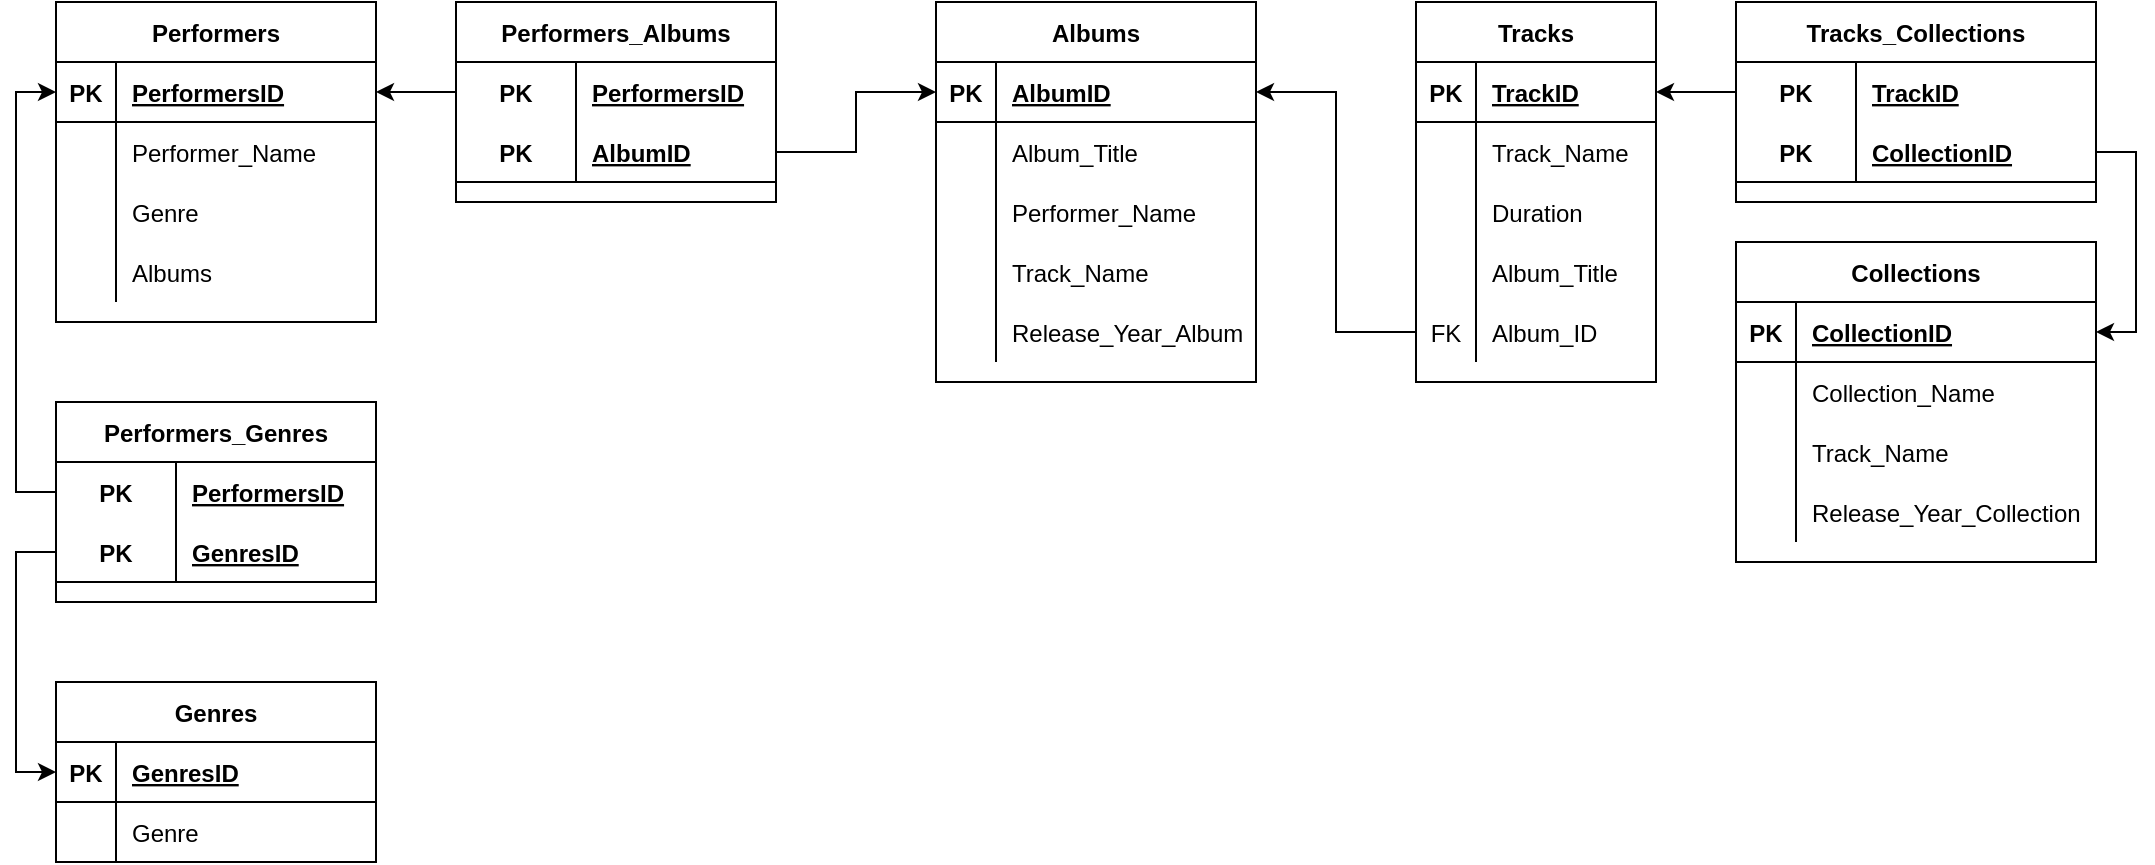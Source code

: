 <mxfile version="20.1.1" type="device"><diagram id="QDXxbj6IvLuxG4Ya90Mz" name="Page-1"><mxGraphModel dx="1422" dy="765" grid="1" gridSize="10" guides="1" tooltips="1" connect="1" arrows="1" fold="1" page="1" pageScale="1" pageWidth="1169" pageHeight="827" math="0" shadow="0"><root><mxCell id="0"/><mxCell id="1" parent="0"/><mxCell id="pbZOFZJblaHf__OXQxtu-1" value="Genres" style="shape=table;startSize=30;container=1;collapsible=1;childLayout=tableLayout;fixedRows=1;rowLines=0;fontStyle=1;align=center;resizeLast=1;" parent="1" vertex="1"><mxGeometry x="40" y="380" width="160" height="90" as="geometry"><mxRectangle x="40" y="40" width="80" height="30" as="alternateBounds"/></mxGeometry></mxCell><mxCell id="pbZOFZJblaHf__OXQxtu-2" value="" style="shape=tableRow;horizontal=0;startSize=0;swimlaneHead=0;swimlaneBody=0;fillColor=none;collapsible=0;dropTarget=0;points=[[0,0.5],[1,0.5]];portConstraint=eastwest;top=0;left=0;right=0;bottom=1;" parent="pbZOFZJblaHf__OXQxtu-1" vertex="1"><mxGeometry y="30" width="160" height="30" as="geometry"/></mxCell><mxCell id="pbZOFZJblaHf__OXQxtu-3" value="PK" style="shape=partialRectangle;connectable=0;fillColor=none;top=0;left=0;bottom=0;right=0;fontStyle=1;overflow=hidden;" parent="pbZOFZJblaHf__OXQxtu-2" vertex="1"><mxGeometry width="30" height="30" as="geometry"><mxRectangle width="30" height="30" as="alternateBounds"/></mxGeometry></mxCell><mxCell id="pbZOFZJblaHf__OXQxtu-4" value="GenresID" style="shape=partialRectangle;connectable=0;fillColor=none;top=0;left=0;bottom=0;right=0;align=left;spacingLeft=6;fontStyle=5;overflow=hidden;" parent="pbZOFZJblaHf__OXQxtu-2" vertex="1"><mxGeometry x="30" width="130" height="30" as="geometry"><mxRectangle width="130" height="30" as="alternateBounds"/></mxGeometry></mxCell><mxCell id="pbZOFZJblaHf__OXQxtu-5" value="" style="shape=tableRow;horizontal=0;startSize=0;swimlaneHead=0;swimlaneBody=0;fillColor=none;collapsible=0;dropTarget=0;points=[[0,0.5],[1,0.5]];portConstraint=eastwest;top=0;left=0;right=0;bottom=0;" parent="pbZOFZJblaHf__OXQxtu-1" vertex="1"><mxGeometry y="60" width="160" height="30" as="geometry"/></mxCell><mxCell id="pbZOFZJblaHf__OXQxtu-6" value="" style="shape=partialRectangle;connectable=0;fillColor=none;top=0;left=0;bottom=0;right=0;editable=1;overflow=hidden;" parent="pbZOFZJblaHf__OXQxtu-5" vertex="1"><mxGeometry width="30" height="30" as="geometry"><mxRectangle width="30" height="30" as="alternateBounds"/></mxGeometry></mxCell><mxCell id="pbZOFZJblaHf__OXQxtu-7" value="Genre" style="shape=partialRectangle;connectable=0;fillColor=none;top=0;left=0;bottom=0;right=0;align=left;spacingLeft=6;overflow=hidden;" parent="pbZOFZJblaHf__OXQxtu-5" vertex="1"><mxGeometry x="30" width="130" height="30" as="geometry"><mxRectangle width="130" height="30" as="alternateBounds"/></mxGeometry></mxCell><mxCell id="oKGI5vHyCHdwumPWwZM8-1" value="Performers" style="shape=table;startSize=30;container=1;collapsible=1;childLayout=tableLayout;fixedRows=1;rowLines=0;fontStyle=1;align=center;resizeLast=1;" parent="1" vertex="1"><mxGeometry x="40" y="40" width="160" height="160" as="geometry"/></mxCell><mxCell id="oKGI5vHyCHdwumPWwZM8-2" value="" style="shape=tableRow;horizontal=0;startSize=0;swimlaneHead=0;swimlaneBody=0;fillColor=none;collapsible=0;dropTarget=0;points=[[0,0.5],[1,0.5]];portConstraint=eastwest;top=0;left=0;right=0;bottom=1;" parent="oKGI5vHyCHdwumPWwZM8-1" vertex="1"><mxGeometry y="30" width="160" height="30" as="geometry"/></mxCell><mxCell id="oKGI5vHyCHdwumPWwZM8-3" value="PK" style="shape=partialRectangle;connectable=0;fillColor=none;top=0;left=0;bottom=0;right=0;fontStyle=1;overflow=hidden;" parent="oKGI5vHyCHdwumPWwZM8-2" vertex="1"><mxGeometry width="30" height="30" as="geometry"><mxRectangle width="30" height="30" as="alternateBounds"/></mxGeometry></mxCell><mxCell id="oKGI5vHyCHdwumPWwZM8-4" value="PerformersID" style="shape=partialRectangle;connectable=0;fillColor=none;top=0;left=0;bottom=0;right=0;align=left;spacingLeft=6;fontStyle=5;overflow=hidden;" parent="oKGI5vHyCHdwumPWwZM8-2" vertex="1"><mxGeometry x="30" width="130" height="30" as="geometry"><mxRectangle width="130" height="30" as="alternateBounds"/></mxGeometry></mxCell><mxCell id="oKGI5vHyCHdwumPWwZM8-5" value="" style="shape=tableRow;horizontal=0;startSize=0;swimlaneHead=0;swimlaneBody=0;fillColor=none;collapsible=0;dropTarget=0;points=[[0,0.5],[1,0.5]];portConstraint=eastwest;top=0;left=0;right=0;bottom=0;" parent="oKGI5vHyCHdwumPWwZM8-1" vertex="1"><mxGeometry y="60" width="160" height="30" as="geometry"/></mxCell><mxCell id="oKGI5vHyCHdwumPWwZM8-6" value="" style="shape=partialRectangle;connectable=0;fillColor=none;top=0;left=0;bottom=0;right=0;editable=1;overflow=hidden;" parent="oKGI5vHyCHdwumPWwZM8-5" vertex="1"><mxGeometry width="30" height="30" as="geometry"><mxRectangle width="30" height="30" as="alternateBounds"/></mxGeometry></mxCell><mxCell id="oKGI5vHyCHdwumPWwZM8-7" value="Performer_Name" style="shape=partialRectangle;connectable=0;fillColor=none;top=0;left=0;bottom=0;right=0;align=left;spacingLeft=6;overflow=hidden;" parent="oKGI5vHyCHdwumPWwZM8-5" vertex="1"><mxGeometry x="30" width="130" height="30" as="geometry"><mxRectangle width="130" height="30" as="alternateBounds"/></mxGeometry></mxCell><mxCell id="oKGI5vHyCHdwumPWwZM8-8" value="" style="shape=tableRow;horizontal=0;startSize=0;swimlaneHead=0;swimlaneBody=0;fillColor=none;collapsible=0;dropTarget=0;points=[[0,0.5],[1,0.5]];portConstraint=eastwest;top=0;left=0;right=0;bottom=0;" parent="oKGI5vHyCHdwumPWwZM8-1" vertex="1"><mxGeometry y="90" width="160" height="30" as="geometry"/></mxCell><mxCell id="oKGI5vHyCHdwumPWwZM8-9" value="" style="shape=partialRectangle;connectable=0;fillColor=none;top=0;left=0;bottom=0;right=0;editable=1;overflow=hidden;" parent="oKGI5vHyCHdwumPWwZM8-8" vertex="1"><mxGeometry width="30" height="30" as="geometry"><mxRectangle width="30" height="30" as="alternateBounds"/></mxGeometry></mxCell><mxCell id="oKGI5vHyCHdwumPWwZM8-10" value="Genre" style="shape=partialRectangle;connectable=0;fillColor=none;top=0;left=0;bottom=0;right=0;align=left;spacingLeft=6;overflow=hidden;" parent="oKGI5vHyCHdwumPWwZM8-8" vertex="1"><mxGeometry x="30" width="130" height="30" as="geometry"><mxRectangle width="130" height="30" as="alternateBounds"/></mxGeometry></mxCell><mxCell id="oKGI5vHyCHdwumPWwZM8-11" value="" style="shape=tableRow;horizontal=0;startSize=0;swimlaneHead=0;swimlaneBody=0;fillColor=none;collapsible=0;dropTarget=0;points=[[0,0.5],[1,0.5]];portConstraint=eastwest;top=0;left=0;right=0;bottom=0;" parent="oKGI5vHyCHdwumPWwZM8-1" vertex="1"><mxGeometry y="120" width="160" height="30" as="geometry"/></mxCell><mxCell id="oKGI5vHyCHdwumPWwZM8-12" value="" style="shape=partialRectangle;connectable=0;fillColor=none;top=0;left=0;bottom=0;right=0;editable=1;overflow=hidden;" parent="oKGI5vHyCHdwumPWwZM8-11" vertex="1"><mxGeometry width="30" height="30" as="geometry"><mxRectangle width="30" height="30" as="alternateBounds"/></mxGeometry></mxCell><mxCell id="oKGI5vHyCHdwumPWwZM8-13" value="Albums" style="shape=partialRectangle;connectable=0;fillColor=none;top=0;left=0;bottom=0;right=0;align=left;spacingLeft=6;overflow=hidden;" parent="oKGI5vHyCHdwumPWwZM8-11" vertex="1"><mxGeometry x="30" width="130" height="30" as="geometry"><mxRectangle width="130" height="30" as="alternateBounds"/></mxGeometry></mxCell><mxCell id="oKGI5vHyCHdwumPWwZM8-27" value="Performers_Genres" style="shape=table;startSize=30;container=1;collapsible=1;childLayout=tableLayout;fixedRows=1;rowLines=0;fontStyle=1;align=center;resizeLast=1;" parent="1" vertex="1"><mxGeometry x="40" y="240" width="160" height="100" as="geometry"/></mxCell><mxCell id="oKGI5vHyCHdwumPWwZM8-28" value="" style="shape=tableRow;horizontal=0;startSize=0;swimlaneHead=0;swimlaneBody=0;fillColor=none;collapsible=0;dropTarget=0;points=[[0,0.5],[1,0.5]];portConstraint=eastwest;top=0;left=0;right=0;bottom=0;" parent="oKGI5vHyCHdwumPWwZM8-27" vertex="1"><mxGeometry y="30" width="160" height="30" as="geometry"/></mxCell><mxCell id="oKGI5vHyCHdwumPWwZM8-29" value="PK" style="shape=partialRectangle;connectable=0;fillColor=none;top=0;left=0;bottom=0;right=0;fontStyle=1;overflow=hidden;" parent="oKGI5vHyCHdwumPWwZM8-28" vertex="1"><mxGeometry width="60" height="30" as="geometry"><mxRectangle width="60" height="30" as="alternateBounds"/></mxGeometry></mxCell><mxCell id="oKGI5vHyCHdwumPWwZM8-30" value="PerformersID" style="shape=partialRectangle;connectable=0;fillColor=none;top=0;left=0;bottom=0;right=0;align=left;spacingLeft=6;fontStyle=5;overflow=hidden;" parent="oKGI5vHyCHdwumPWwZM8-28" vertex="1"><mxGeometry x="60" width="100" height="30" as="geometry"><mxRectangle width="100" height="30" as="alternateBounds"/></mxGeometry></mxCell><mxCell id="oKGI5vHyCHdwumPWwZM8-31" value="" style="shape=tableRow;horizontal=0;startSize=0;swimlaneHead=0;swimlaneBody=0;fillColor=none;collapsible=0;dropTarget=0;points=[[0,0.5],[1,0.5]];portConstraint=eastwest;top=0;left=0;right=0;bottom=1;" parent="oKGI5vHyCHdwumPWwZM8-27" vertex="1"><mxGeometry y="60" width="160" height="30" as="geometry"/></mxCell><mxCell id="oKGI5vHyCHdwumPWwZM8-32" value="PK" style="shape=partialRectangle;connectable=0;fillColor=none;top=0;left=0;bottom=0;right=0;fontStyle=1;overflow=hidden;" parent="oKGI5vHyCHdwumPWwZM8-31" vertex="1"><mxGeometry width="60" height="30" as="geometry"><mxRectangle width="60" height="30" as="alternateBounds"/></mxGeometry></mxCell><mxCell id="oKGI5vHyCHdwumPWwZM8-33" value="GenresID" style="shape=partialRectangle;connectable=0;fillColor=none;top=0;left=0;bottom=0;right=0;align=left;spacingLeft=6;fontStyle=5;overflow=hidden;" parent="oKGI5vHyCHdwumPWwZM8-31" vertex="1"><mxGeometry x="60" width="100" height="30" as="geometry"><mxRectangle width="100" height="30" as="alternateBounds"/></mxGeometry></mxCell><mxCell id="oKGI5vHyCHdwumPWwZM8-95" value="Albums" style="shape=table;startSize=30;container=1;collapsible=1;childLayout=tableLayout;fixedRows=1;rowLines=0;fontStyle=1;align=center;resizeLast=1;" parent="1" vertex="1"><mxGeometry x="480" y="40" width="160" height="190" as="geometry"/></mxCell><mxCell id="oKGI5vHyCHdwumPWwZM8-96" value="" style="shape=tableRow;horizontal=0;startSize=0;swimlaneHead=0;swimlaneBody=0;fillColor=none;collapsible=0;dropTarget=0;points=[[0,0.5],[1,0.5]];portConstraint=eastwest;top=0;left=0;right=0;bottom=1;" parent="oKGI5vHyCHdwumPWwZM8-95" vertex="1"><mxGeometry y="30" width="160" height="30" as="geometry"/></mxCell><mxCell id="oKGI5vHyCHdwumPWwZM8-97" value="PK" style="shape=partialRectangle;connectable=0;fillColor=none;top=0;left=0;bottom=0;right=0;fontStyle=1;overflow=hidden;" parent="oKGI5vHyCHdwumPWwZM8-96" vertex="1"><mxGeometry width="30" height="30" as="geometry"><mxRectangle width="30" height="30" as="alternateBounds"/></mxGeometry></mxCell><mxCell id="oKGI5vHyCHdwumPWwZM8-98" value="AlbumID" style="shape=partialRectangle;connectable=0;fillColor=none;top=0;left=0;bottom=0;right=0;align=left;spacingLeft=6;fontStyle=5;overflow=hidden;" parent="oKGI5vHyCHdwumPWwZM8-96" vertex="1"><mxGeometry x="30" width="130" height="30" as="geometry"><mxRectangle width="130" height="30" as="alternateBounds"/></mxGeometry></mxCell><mxCell id="oKGI5vHyCHdwumPWwZM8-99" value="" style="shape=tableRow;horizontal=0;startSize=0;swimlaneHead=0;swimlaneBody=0;fillColor=none;collapsible=0;dropTarget=0;points=[[0,0.5],[1,0.5]];portConstraint=eastwest;top=0;left=0;right=0;bottom=0;" parent="oKGI5vHyCHdwumPWwZM8-95" vertex="1"><mxGeometry y="60" width="160" height="30" as="geometry"/></mxCell><mxCell id="oKGI5vHyCHdwumPWwZM8-100" value="" style="shape=partialRectangle;connectable=0;fillColor=none;top=0;left=0;bottom=0;right=0;editable=1;overflow=hidden;" parent="oKGI5vHyCHdwumPWwZM8-99" vertex="1"><mxGeometry width="30" height="30" as="geometry"><mxRectangle width="30" height="30" as="alternateBounds"/></mxGeometry></mxCell><mxCell id="oKGI5vHyCHdwumPWwZM8-101" value="Album_Title" style="shape=partialRectangle;connectable=0;fillColor=none;top=0;left=0;bottom=0;right=0;align=left;spacingLeft=6;overflow=hidden;" parent="oKGI5vHyCHdwumPWwZM8-99" vertex="1"><mxGeometry x="30" width="130" height="30" as="geometry"><mxRectangle width="130" height="30" as="alternateBounds"/></mxGeometry></mxCell><mxCell id="oKGI5vHyCHdwumPWwZM8-102" value="" style="shape=tableRow;horizontal=0;startSize=0;swimlaneHead=0;swimlaneBody=0;fillColor=none;collapsible=0;dropTarget=0;points=[[0,0.5],[1,0.5]];portConstraint=eastwest;top=0;left=0;right=0;bottom=0;" parent="oKGI5vHyCHdwumPWwZM8-95" vertex="1"><mxGeometry y="90" width="160" height="30" as="geometry"/></mxCell><mxCell id="oKGI5vHyCHdwumPWwZM8-103" value="" style="shape=partialRectangle;connectable=0;fillColor=none;top=0;left=0;bottom=0;right=0;editable=1;overflow=hidden;" parent="oKGI5vHyCHdwumPWwZM8-102" vertex="1"><mxGeometry width="30" height="30" as="geometry"><mxRectangle width="30" height="30" as="alternateBounds"/></mxGeometry></mxCell><mxCell id="oKGI5vHyCHdwumPWwZM8-104" value="Performer_Name" style="shape=partialRectangle;connectable=0;fillColor=none;top=0;left=0;bottom=0;right=0;align=left;spacingLeft=6;overflow=hidden;" parent="oKGI5vHyCHdwumPWwZM8-102" vertex="1"><mxGeometry x="30" width="130" height="30" as="geometry"><mxRectangle width="130" height="30" as="alternateBounds"/></mxGeometry></mxCell><mxCell id="oKGI5vHyCHdwumPWwZM8-105" value="" style="shape=tableRow;horizontal=0;startSize=0;swimlaneHead=0;swimlaneBody=0;fillColor=none;collapsible=0;dropTarget=0;points=[[0,0.5],[1,0.5]];portConstraint=eastwest;top=0;left=0;right=0;bottom=0;" parent="oKGI5vHyCHdwumPWwZM8-95" vertex="1"><mxGeometry y="120" width="160" height="30" as="geometry"/></mxCell><mxCell id="oKGI5vHyCHdwumPWwZM8-106" value="" style="shape=partialRectangle;connectable=0;fillColor=none;top=0;left=0;bottom=0;right=0;editable=1;overflow=hidden;" parent="oKGI5vHyCHdwumPWwZM8-105" vertex="1"><mxGeometry width="30" height="30" as="geometry"><mxRectangle width="30" height="30" as="alternateBounds"/></mxGeometry></mxCell><mxCell id="oKGI5vHyCHdwumPWwZM8-107" value="Track_Name" style="shape=partialRectangle;connectable=0;fillColor=none;top=0;left=0;bottom=0;right=0;align=left;spacingLeft=6;overflow=hidden;" parent="oKGI5vHyCHdwumPWwZM8-105" vertex="1"><mxGeometry x="30" width="130" height="30" as="geometry"><mxRectangle width="130" height="30" as="alternateBounds"/></mxGeometry></mxCell><mxCell id="oKGI5vHyCHdwumPWwZM8-111" style="shape=tableRow;horizontal=0;startSize=0;swimlaneHead=0;swimlaneBody=0;fillColor=none;collapsible=0;dropTarget=0;points=[[0,0.5],[1,0.5]];portConstraint=eastwest;top=0;left=0;right=0;bottom=0;" parent="oKGI5vHyCHdwumPWwZM8-95" vertex="1"><mxGeometry y="150" width="160" height="30" as="geometry"/></mxCell><mxCell id="oKGI5vHyCHdwumPWwZM8-112" style="shape=partialRectangle;connectable=0;fillColor=none;top=0;left=0;bottom=0;right=0;editable=1;overflow=hidden;" parent="oKGI5vHyCHdwumPWwZM8-111" vertex="1"><mxGeometry width="30" height="30" as="geometry"><mxRectangle width="30" height="30" as="alternateBounds"/></mxGeometry></mxCell><mxCell id="oKGI5vHyCHdwumPWwZM8-113" value="Release_Year_Album" style="shape=partialRectangle;connectable=0;fillColor=none;top=0;left=0;bottom=0;right=0;align=left;spacingLeft=6;overflow=hidden;" parent="oKGI5vHyCHdwumPWwZM8-111" vertex="1"><mxGeometry x="30" width="130" height="30" as="geometry"><mxRectangle width="130" height="30" as="alternateBounds"/></mxGeometry></mxCell><mxCell id="oKGI5vHyCHdwumPWwZM8-114" value="Performers_Albums" style="shape=table;startSize=30;container=1;collapsible=1;childLayout=tableLayout;fixedRows=1;rowLines=0;fontStyle=1;align=center;resizeLast=1;" parent="1" vertex="1"><mxGeometry x="240" y="40" width="160" height="100" as="geometry"/></mxCell><mxCell id="oKGI5vHyCHdwumPWwZM8-115" value="" style="shape=tableRow;horizontal=0;startSize=0;swimlaneHead=0;swimlaneBody=0;fillColor=none;collapsible=0;dropTarget=0;points=[[0,0.5],[1,0.5]];portConstraint=eastwest;top=0;left=0;right=0;bottom=0;" parent="oKGI5vHyCHdwumPWwZM8-114" vertex="1"><mxGeometry y="30" width="160" height="30" as="geometry"/></mxCell><mxCell id="oKGI5vHyCHdwumPWwZM8-116" value="PK" style="shape=partialRectangle;connectable=0;fillColor=none;top=0;left=0;bottom=0;right=0;fontStyle=1;overflow=hidden;" parent="oKGI5vHyCHdwumPWwZM8-115" vertex="1"><mxGeometry width="60" height="30" as="geometry"><mxRectangle width="60" height="30" as="alternateBounds"/></mxGeometry></mxCell><mxCell id="oKGI5vHyCHdwumPWwZM8-117" value="PerformersID" style="shape=partialRectangle;connectable=0;fillColor=none;top=0;left=0;bottom=0;right=0;align=left;spacingLeft=6;fontStyle=5;overflow=hidden;" parent="oKGI5vHyCHdwumPWwZM8-115" vertex="1"><mxGeometry x="60" width="100" height="30" as="geometry"><mxRectangle width="100" height="30" as="alternateBounds"/></mxGeometry></mxCell><mxCell id="oKGI5vHyCHdwumPWwZM8-118" value="" style="shape=tableRow;horizontal=0;startSize=0;swimlaneHead=0;swimlaneBody=0;fillColor=none;collapsible=0;dropTarget=0;points=[[0,0.5],[1,0.5]];portConstraint=eastwest;top=0;left=0;right=0;bottom=1;" parent="oKGI5vHyCHdwumPWwZM8-114" vertex="1"><mxGeometry y="60" width="160" height="30" as="geometry"/></mxCell><mxCell id="oKGI5vHyCHdwumPWwZM8-119" value="PK" style="shape=partialRectangle;connectable=0;fillColor=none;top=0;left=0;bottom=0;right=0;fontStyle=1;overflow=hidden;" parent="oKGI5vHyCHdwumPWwZM8-118" vertex="1"><mxGeometry width="60" height="30" as="geometry"><mxRectangle width="60" height="30" as="alternateBounds"/></mxGeometry></mxCell><mxCell id="oKGI5vHyCHdwumPWwZM8-120" value="AlbumID" style="shape=partialRectangle;connectable=0;fillColor=none;top=0;left=0;bottom=0;right=0;align=left;spacingLeft=6;fontStyle=5;overflow=hidden;" parent="oKGI5vHyCHdwumPWwZM8-118" vertex="1"><mxGeometry x="60" width="100" height="30" as="geometry"><mxRectangle width="100" height="30" as="alternateBounds"/></mxGeometry></mxCell><mxCell id="oKGI5vHyCHdwumPWwZM8-130" value="Tracks" style="shape=table;startSize=30;container=1;collapsible=1;childLayout=tableLayout;fixedRows=1;rowLines=0;fontStyle=1;align=center;resizeLast=1;" parent="1" vertex="1"><mxGeometry x="720" y="40" width="120" height="190" as="geometry"/></mxCell><mxCell id="oKGI5vHyCHdwumPWwZM8-131" value="" style="shape=tableRow;horizontal=0;startSize=0;swimlaneHead=0;swimlaneBody=0;fillColor=none;collapsible=0;dropTarget=0;points=[[0,0.5],[1,0.5]];portConstraint=eastwest;top=0;left=0;right=0;bottom=1;" parent="oKGI5vHyCHdwumPWwZM8-130" vertex="1"><mxGeometry y="30" width="120" height="30" as="geometry"/></mxCell><mxCell id="oKGI5vHyCHdwumPWwZM8-132" value="PK" style="shape=partialRectangle;connectable=0;fillColor=none;top=0;left=0;bottom=0;right=0;fontStyle=1;overflow=hidden;" parent="oKGI5vHyCHdwumPWwZM8-131" vertex="1"><mxGeometry width="30" height="30" as="geometry"><mxRectangle width="30" height="30" as="alternateBounds"/></mxGeometry></mxCell><mxCell id="oKGI5vHyCHdwumPWwZM8-133" value="TrackID" style="shape=partialRectangle;connectable=0;fillColor=none;top=0;left=0;bottom=0;right=0;align=left;spacingLeft=6;fontStyle=5;overflow=hidden;" parent="oKGI5vHyCHdwumPWwZM8-131" vertex="1"><mxGeometry x="30" width="90" height="30" as="geometry"><mxRectangle width="90" height="30" as="alternateBounds"/></mxGeometry></mxCell><mxCell id="oKGI5vHyCHdwumPWwZM8-134" value="" style="shape=tableRow;horizontal=0;startSize=0;swimlaneHead=0;swimlaneBody=0;fillColor=none;collapsible=0;dropTarget=0;points=[[0,0.5],[1,0.5]];portConstraint=eastwest;top=0;left=0;right=0;bottom=0;" parent="oKGI5vHyCHdwumPWwZM8-130" vertex="1"><mxGeometry y="60" width="120" height="30" as="geometry"/></mxCell><mxCell id="oKGI5vHyCHdwumPWwZM8-135" value="" style="shape=partialRectangle;connectable=0;fillColor=none;top=0;left=0;bottom=0;right=0;editable=1;overflow=hidden;" parent="oKGI5vHyCHdwumPWwZM8-134" vertex="1"><mxGeometry width="30" height="30" as="geometry"><mxRectangle width="30" height="30" as="alternateBounds"/></mxGeometry></mxCell><mxCell id="oKGI5vHyCHdwumPWwZM8-136" value="Track_Name" style="shape=partialRectangle;connectable=0;fillColor=none;top=0;left=0;bottom=0;right=0;align=left;spacingLeft=6;overflow=hidden;" parent="oKGI5vHyCHdwumPWwZM8-134" vertex="1"><mxGeometry x="30" width="90" height="30" as="geometry"><mxRectangle width="90" height="30" as="alternateBounds"/></mxGeometry></mxCell><mxCell id="oKGI5vHyCHdwumPWwZM8-137" value="" style="shape=tableRow;horizontal=0;startSize=0;swimlaneHead=0;swimlaneBody=0;fillColor=none;collapsible=0;dropTarget=0;points=[[0,0.5],[1,0.5]];portConstraint=eastwest;top=0;left=0;right=0;bottom=0;" parent="oKGI5vHyCHdwumPWwZM8-130" vertex="1"><mxGeometry y="90" width="120" height="30" as="geometry"/></mxCell><mxCell id="oKGI5vHyCHdwumPWwZM8-138" value="" style="shape=partialRectangle;connectable=0;fillColor=none;top=0;left=0;bottom=0;right=0;editable=1;overflow=hidden;" parent="oKGI5vHyCHdwumPWwZM8-137" vertex="1"><mxGeometry width="30" height="30" as="geometry"><mxRectangle width="30" height="30" as="alternateBounds"/></mxGeometry></mxCell><mxCell id="oKGI5vHyCHdwumPWwZM8-139" value="Duration" style="shape=partialRectangle;connectable=0;fillColor=none;top=0;left=0;bottom=0;right=0;align=left;spacingLeft=6;overflow=hidden;" parent="oKGI5vHyCHdwumPWwZM8-137" vertex="1"><mxGeometry x="30" width="90" height="30" as="geometry"><mxRectangle width="90" height="30" as="alternateBounds"/></mxGeometry></mxCell><mxCell id="oKGI5vHyCHdwumPWwZM8-140" value="" style="shape=tableRow;horizontal=0;startSize=0;swimlaneHead=0;swimlaneBody=0;fillColor=none;collapsible=0;dropTarget=0;points=[[0,0.5],[1,0.5]];portConstraint=eastwest;top=0;left=0;right=0;bottom=0;" parent="oKGI5vHyCHdwumPWwZM8-130" vertex="1"><mxGeometry y="120" width="120" height="30" as="geometry"/></mxCell><mxCell id="oKGI5vHyCHdwumPWwZM8-141" value="" style="shape=partialRectangle;connectable=0;fillColor=none;top=0;left=0;bottom=0;right=0;editable=1;overflow=hidden;" parent="oKGI5vHyCHdwumPWwZM8-140" vertex="1"><mxGeometry width="30" height="30" as="geometry"><mxRectangle width="30" height="30" as="alternateBounds"/></mxGeometry></mxCell><mxCell id="oKGI5vHyCHdwumPWwZM8-142" value="Album_Title" style="shape=partialRectangle;connectable=0;fillColor=none;top=0;left=0;bottom=0;right=0;align=left;spacingLeft=6;overflow=hidden;" parent="oKGI5vHyCHdwumPWwZM8-140" vertex="1"><mxGeometry x="30" width="90" height="30" as="geometry"><mxRectangle width="90" height="30" as="alternateBounds"/></mxGeometry></mxCell><mxCell id="oKGI5vHyCHdwumPWwZM8-174" value="" style="shape=tableRow;horizontal=0;startSize=0;swimlaneHead=0;swimlaneBody=0;fillColor=none;collapsible=0;dropTarget=0;points=[[0,0.5],[1,0.5]];portConstraint=eastwest;top=0;left=0;right=0;bottom=0;" parent="oKGI5vHyCHdwumPWwZM8-130" vertex="1"><mxGeometry y="150" width="120" height="30" as="geometry"/></mxCell><mxCell id="oKGI5vHyCHdwumPWwZM8-175" value="FK" style="shape=partialRectangle;connectable=0;fillColor=none;top=0;left=0;bottom=0;right=0;editable=1;overflow=hidden;" parent="oKGI5vHyCHdwumPWwZM8-174" vertex="1"><mxGeometry width="30" height="30" as="geometry"><mxRectangle width="30" height="30" as="alternateBounds"/></mxGeometry></mxCell><mxCell id="oKGI5vHyCHdwumPWwZM8-176" value="Album_ID" style="shape=partialRectangle;connectable=0;fillColor=none;top=0;left=0;bottom=0;right=0;align=left;spacingLeft=6;overflow=hidden;" parent="oKGI5vHyCHdwumPWwZM8-174" vertex="1"><mxGeometry x="30" width="90" height="30" as="geometry"><mxRectangle width="90" height="30" as="alternateBounds"/></mxGeometry></mxCell><mxCell id="oKGI5vHyCHdwumPWwZM8-147" style="edgeStyle=orthogonalEdgeStyle;rounded=0;orthogonalLoop=1;jettySize=auto;html=1;" parent="1" source="oKGI5vHyCHdwumPWwZM8-28" target="oKGI5vHyCHdwumPWwZM8-2" edge="1"><mxGeometry relative="1" as="geometry"><Array as="points"><mxPoint x="20" y="285"/><mxPoint x="20" y="85"/></Array></mxGeometry></mxCell><mxCell id="oKGI5vHyCHdwumPWwZM8-149" style="edgeStyle=orthogonalEdgeStyle;rounded=0;orthogonalLoop=1;jettySize=auto;html=1;" parent="1" source="oKGI5vHyCHdwumPWwZM8-31" target="pbZOFZJblaHf__OXQxtu-2" edge="1"><mxGeometry relative="1" as="geometry"><Array as="points"><mxPoint x="20" y="315"/><mxPoint x="20" y="425"/></Array></mxGeometry></mxCell><mxCell id="oKGI5vHyCHdwumPWwZM8-150" style="edgeStyle=orthogonalEdgeStyle;rounded=0;orthogonalLoop=1;jettySize=auto;html=1;" parent="1" source="oKGI5vHyCHdwumPWwZM8-115" target="oKGI5vHyCHdwumPWwZM8-2" edge="1"><mxGeometry relative="1" as="geometry"/></mxCell><mxCell id="oKGI5vHyCHdwumPWwZM8-151" style="edgeStyle=orthogonalEdgeStyle;rounded=0;orthogonalLoop=1;jettySize=auto;html=1;" parent="1" source="oKGI5vHyCHdwumPWwZM8-118" target="oKGI5vHyCHdwumPWwZM8-96" edge="1"><mxGeometry relative="1" as="geometry"/></mxCell><mxCell id="oKGI5vHyCHdwumPWwZM8-177" style="edgeStyle=orthogonalEdgeStyle;rounded=0;orthogonalLoop=1;jettySize=auto;html=1;" parent="1" source="oKGI5vHyCHdwumPWwZM8-174" target="oKGI5vHyCHdwumPWwZM8-96" edge="1"><mxGeometry relative="1" as="geometry"/></mxCell><mxCell id="oKGI5vHyCHdwumPWwZM8-178" value="Tracks_Collections" style="shape=table;startSize=30;container=1;collapsible=1;childLayout=tableLayout;fixedRows=1;rowLines=0;fontStyle=1;align=center;resizeLast=1;" parent="1" vertex="1"><mxGeometry x="880" y="40" width="180" height="100" as="geometry"/></mxCell><mxCell id="oKGI5vHyCHdwumPWwZM8-179" value="" style="shape=tableRow;horizontal=0;startSize=0;swimlaneHead=0;swimlaneBody=0;fillColor=none;collapsible=0;dropTarget=0;points=[[0,0.5],[1,0.5]];portConstraint=eastwest;top=0;left=0;right=0;bottom=0;" parent="oKGI5vHyCHdwumPWwZM8-178" vertex="1"><mxGeometry y="30" width="180" height="30" as="geometry"/></mxCell><mxCell id="oKGI5vHyCHdwumPWwZM8-180" value="PK" style="shape=partialRectangle;connectable=0;fillColor=none;top=0;left=0;bottom=0;right=0;fontStyle=1;overflow=hidden;" parent="oKGI5vHyCHdwumPWwZM8-179" vertex="1"><mxGeometry width="60" height="30" as="geometry"><mxRectangle width="60" height="30" as="alternateBounds"/></mxGeometry></mxCell><mxCell id="oKGI5vHyCHdwumPWwZM8-181" value="TrackID" style="shape=partialRectangle;connectable=0;fillColor=none;top=0;left=0;bottom=0;right=0;align=left;spacingLeft=6;fontStyle=5;overflow=hidden;" parent="oKGI5vHyCHdwumPWwZM8-179" vertex="1"><mxGeometry x="60" width="120" height="30" as="geometry"><mxRectangle width="120" height="30" as="alternateBounds"/></mxGeometry></mxCell><mxCell id="oKGI5vHyCHdwumPWwZM8-182" value="" style="shape=tableRow;horizontal=0;startSize=0;swimlaneHead=0;swimlaneBody=0;fillColor=none;collapsible=0;dropTarget=0;points=[[0,0.5],[1,0.5]];portConstraint=eastwest;top=0;left=0;right=0;bottom=1;" parent="oKGI5vHyCHdwumPWwZM8-178" vertex="1"><mxGeometry y="60" width="180" height="30" as="geometry"/></mxCell><mxCell id="oKGI5vHyCHdwumPWwZM8-183" value="PK" style="shape=partialRectangle;connectable=0;fillColor=none;top=0;left=0;bottom=0;right=0;fontStyle=1;overflow=hidden;" parent="oKGI5vHyCHdwumPWwZM8-182" vertex="1"><mxGeometry width="60" height="30" as="geometry"><mxRectangle width="60" height="30" as="alternateBounds"/></mxGeometry></mxCell><mxCell id="oKGI5vHyCHdwumPWwZM8-184" value="CollectionID" style="shape=partialRectangle;connectable=0;fillColor=none;top=0;left=0;bottom=0;right=0;align=left;spacingLeft=6;fontStyle=5;overflow=hidden;" parent="oKGI5vHyCHdwumPWwZM8-182" vertex="1"><mxGeometry x="60" width="120" height="30" as="geometry"><mxRectangle width="120" height="30" as="alternateBounds"/></mxGeometry></mxCell><mxCell id="oKGI5vHyCHdwumPWwZM8-191" value="Collections" style="shape=table;startSize=30;container=1;collapsible=1;childLayout=tableLayout;fixedRows=1;rowLines=0;fontStyle=1;align=center;resizeLast=1;" parent="1" vertex="1"><mxGeometry x="880" y="160" width="180" height="160" as="geometry"/></mxCell><mxCell id="oKGI5vHyCHdwumPWwZM8-192" value="" style="shape=tableRow;horizontal=0;startSize=0;swimlaneHead=0;swimlaneBody=0;fillColor=none;collapsible=0;dropTarget=0;points=[[0,0.5],[1,0.5]];portConstraint=eastwest;top=0;left=0;right=0;bottom=1;" parent="oKGI5vHyCHdwumPWwZM8-191" vertex="1"><mxGeometry y="30" width="180" height="30" as="geometry"/></mxCell><mxCell id="oKGI5vHyCHdwumPWwZM8-193" value="PK" style="shape=partialRectangle;connectable=0;fillColor=none;top=0;left=0;bottom=0;right=0;fontStyle=1;overflow=hidden;" parent="oKGI5vHyCHdwumPWwZM8-192" vertex="1"><mxGeometry width="30" height="30" as="geometry"><mxRectangle width="30" height="30" as="alternateBounds"/></mxGeometry></mxCell><mxCell id="oKGI5vHyCHdwumPWwZM8-194" value="CollectionID" style="shape=partialRectangle;connectable=0;fillColor=none;top=0;left=0;bottom=0;right=0;align=left;spacingLeft=6;fontStyle=5;overflow=hidden;" parent="oKGI5vHyCHdwumPWwZM8-192" vertex="1"><mxGeometry x="30" width="150" height="30" as="geometry"><mxRectangle width="150" height="30" as="alternateBounds"/></mxGeometry></mxCell><mxCell id="oKGI5vHyCHdwumPWwZM8-195" value="" style="shape=tableRow;horizontal=0;startSize=0;swimlaneHead=0;swimlaneBody=0;fillColor=none;collapsible=0;dropTarget=0;points=[[0,0.5],[1,0.5]];portConstraint=eastwest;top=0;left=0;right=0;bottom=0;" parent="oKGI5vHyCHdwumPWwZM8-191" vertex="1"><mxGeometry y="60" width="180" height="30" as="geometry"/></mxCell><mxCell id="oKGI5vHyCHdwumPWwZM8-196" value="" style="shape=partialRectangle;connectable=0;fillColor=none;top=0;left=0;bottom=0;right=0;editable=1;overflow=hidden;" parent="oKGI5vHyCHdwumPWwZM8-195" vertex="1"><mxGeometry width="30" height="30" as="geometry"><mxRectangle width="30" height="30" as="alternateBounds"/></mxGeometry></mxCell><mxCell id="oKGI5vHyCHdwumPWwZM8-197" value="Collection_Name" style="shape=partialRectangle;connectable=0;fillColor=none;top=0;left=0;bottom=0;right=0;align=left;spacingLeft=6;overflow=hidden;" parent="oKGI5vHyCHdwumPWwZM8-195" vertex="1"><mxGeometry x="30" width="150" height="30" as="geometry"><mxRectangle width="150" height="30" as="alternateBounds"/></mxGeometry></mxCell><mxCell id="oKGI5vHyCHdwumPWwZM8-198" value="" style="shape=tableRow;horizontal=0;startSize=0;swimlaneHead=0;swimlaneBody=0;fillColor=none;collapsible=0;dropTarget=0;points=[[0,0.5],[1,0.5]];portConstraint=eastwest;top=0;left=0;right=0;bottom=0;" parent="oKGI5vHyCHdwumPWwZM8-191" vertex="1"><mxGeometry y="90" width="180" height="30" as="geometry"/></mxCell><mxCell id="oKGI5vHyCHdwumPWwZM8-199" value="" style="shape=partialRectangle;connectable=0;fillColor=none;top=0;left=0;bottom=0;right=0;editable=1;overflow=hidden;" parent="oKGI5vHyCHdwumPWwZM8-198" vertex="1"><mxGeometry width="30" height="30" as="geometry"><mxRectangle width="30" height="30" as="alternateBounds"/></mxGeometry></mxCell><mxCell id="oKGI5vHyCHdwumPWwZM8-200" value="Track_Name" style="shape=partialRectangle;connectable=0;fillColor=none;top=0;left=0;bottom=0;right=0;align=left;spacingLeft=6;overflow=hidden;" parent="oKGI5vHyCHdwumPWwZM8-198" vertex="1"><mxGeometry x="30" width="150" height="30" as="geometry"><mxRectangle width="150" height="30" as="alternateBounds"/></mxGeometry></mxCell><mxCell id="oKGI5vHyCHdwumPWwZM8-201" value="" style="shape=tableRow;horizontal=0;startSize=0;swimlaneHead=0;swimlaneBody=0;fillColor=none;collapsible=0;dropTarget=0;points=[[0,0.5],[1,0.5]];portConstraint=eastwest;top=0;left=0;right=0;bottom=0;" parent="oKGI5vHyCHdwumPWwZM8-191" vertex="1"><mxGeometry y="120" width="180" height="30" as="geometry"/></mxCell><mxCell id="oKGI5vHyCHdwumPWwZM8-202" value="" style="shape=partialRectangle;connectable=0;fillColor=none;top=0;left=0;bottom=0;right=0;editable=1;overflow=hidden;" parent="oKGI5vHyCHdwumPWwZM8-201" vertex="1"><mxGeometry width="30" height="30" as="geometry"><mxRectangle width="30" height="30" as="alternateBounds"/></mxGeometry></mxCell><mxCell id="oKGI5vHyCHdwumPWwZM8-203" value="Release_Year_Collection" style="shape=partialRectangle;connectable=0;fillColor=none;top=0;left=0;bottom=0;right=0;align=left;spacingLeft=6;overflow=hidden;" parent="oKGI5vHyCHdwumPWwZM8-201" vertex="1"><mxGeometry x="30" width="150" height="30" as="geometry"><mxRectangle width="150" height="30" as="alternateBounds"/></mxGeometry></mxCell><mxCell id="oKGI5vHyCHdwumPWwZM8-208" style="edgeStyle=orthogonalEdgeStyle;rounded=0;orthogonalLoop=1;jettySize=auto;html=1;" parent="1" source="oKGI5vHyCHdwumPWwZM8-179" target="oKGI5vHyCHdwumPWwZM8-131" edge="1"><mxGeometry relative="1" as="geometry"/></mxCell><mxCell id="oKGI5vHyCHdwumPWwZM8-209" style="edgeStyle=orthogonalEdgeStyle;rounded=0;orthogonalLoop=1;jettySize=auto;html=1;" parent="1" source="oKGI5vHyCHdwumPWwZM8-182" target="oKGI5vHyCHdwumPWwZM8-192" edge="1"><mxGeometry relative="1" as="geometry"><Array as="points"><mxPoint x="1080" y="115"/><mxPoint x="1080" y="205"/></Array></mxGeometry></mxCell></root></mxGraphModel></diagram></mxfile>